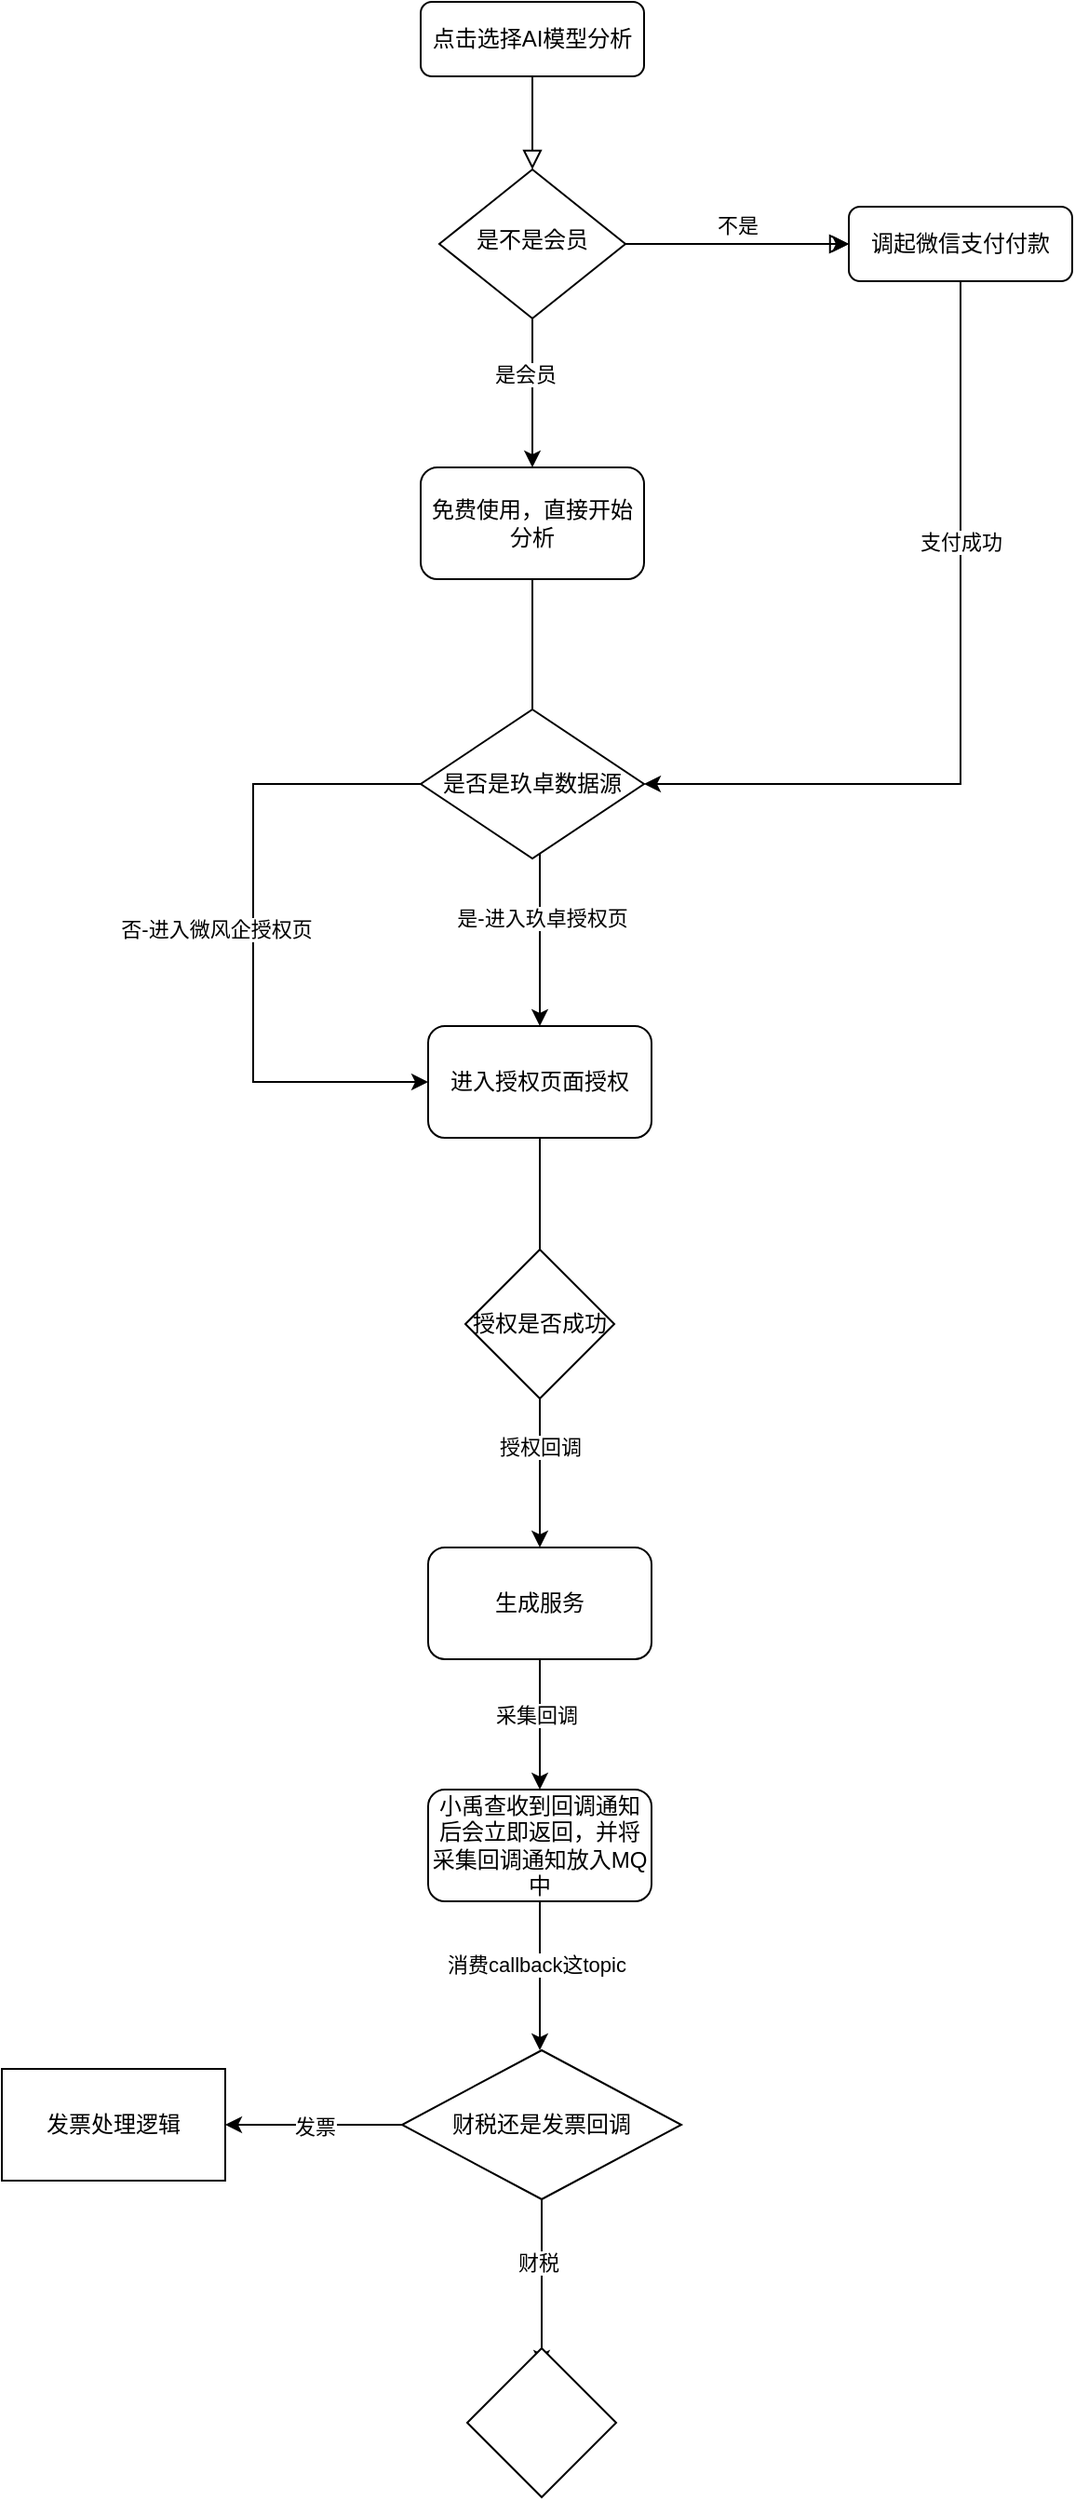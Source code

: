 <mxfile version="24.0.7" type="github">
  <diagram id="C5RBs43oDa-KdzZeNtuy" name="Page-1">
    <mxGraphModel dx="1434" dy="841" grid="1" gridSize="10" guides="1" tooltips="1" connect="1" arrows="1" fold="1" page="1" pageScale="1" pageWidth="827" pageHeight="1169" math="0" shadow="0">
      <root>
        <mxCell id="WIyWlLk6GJQsqaUBKTNV-0" />
        <mxCell id="WIyWlLk6GJQsqaUBKTNV-1" parent="WIyWlLk6GJQsqaUBKTNV-0" />
        <mxCell id="WIyWlLk6GJQsqaUBKTNV-2" value="" style="rounded=0;html=1;jettySize=auto;orthogonalLoop=1;fontSize=11;endArrow=block;endFill=0;endSize=8;strokeWidth=1;shadow=0;labelBackgroundColor=none;edgeStyle=orthogonalEdgeStyle;" parent="WIyWlLk6GJQsqaUBKTNV-1" source="WIyWlLk6GJQsqaUBKTNV-3" target="WIyWlLk6GJQsqaUBKTNV-6" edge="1">
          <mxGeometry relative="1" as="geometry" />
        </mxCell>
        <mxCell id="WIyWlLk6GJQsqaUBKTNV-3" value="点击选择AI模型分析" style="rounded=1;whiteSpace=wrap;html=1;fontSize=12;glass=0;strokeWidth=1;shadow=0;" parent="WIyWlLk6GJQsqaUBKTNV-1" vertex="1">
          <mxGeometry x="290" y="30" width="120" height="40" as="geometry" />
        </mxCell>
        <mxCell id="WIyWlLk6GJQsqaUBKTNV-5" value="不是" style="edgeStyle=orthogonalEdgeStyle;rounded=0;html=1;jettySize=auto;orthogonalLoop=1;fontSize=11;endArrow=block;endFill=0;endSize=8;strokeWidth=1;shadow=0;labelBackgroundColor=none;" parent="WIyWlLk6GJQsqaUBKTNV-1" source="WIyWlLk6GJQsqaUBKTNV-6" target="WIyWlLk6GJQsqaUBKTNV-7" edge="1">
          <mxGeometry y="10" relative="1" as="geometry">
            <mxPoint as="offset" />
          </mxGeometry>
        </mxCell>
        <mxCell id="zftXcXtOyWCV9swfXEnX-1" value="" style="edgeStyle=orthogonalEdgeStyle;rounded=0;orthogonalLoop=1;jettySize=auto;html=1;" edge="1" parent="WIyWlLk6GJQsqaUBKTNV-1" source="WIyWlLk6GJQsqaUBKTNV-6" target="WIyWlLk6GJQsqaUBKTNV-7">
          <mxGeometry relative="1" as="geometry" />
        </mxCell>
        <mxCell id="zftXcXtOyWCV9swfXEnX-5" value="" style="edgeStyle=orthogonalEdgeStyle;rounded=0;orthogonalLoop=1;jettySize=auto;html=1;" edge="1" parent="WIyWlLk6GJQsqaUBKTNV-1" source="WIyWlLk6GJQsqaUBKTNV-6" target="zftXcXtOyWCV9swfXEnX-4">
          <mxGeometry relative="1" as="geometry" />
        </mxCell>
        <mxCell id="zftXcXtOyWCV9swfXEnX-6" value="是会员" style="edgeLabel;html=1;align=center;verticalAlign=middle;resizable=0;points=[];" vertex="1" connectable="0" parent="zftXcXtOyWCV9swfXEnX-5">
          <mxGeometry x="-0.244" y="-4" relative="1" as="geometry">
            <mxPoint as="offset" />
          </mxGeometry>
        </mxCell>
        <mxCell id="WIyWlLk6GJQsqaUBKTNV-6" value="是不是会员" style="rhombus;whiteSpace=wrap;html=1;shadow=0;fontFamily=Helvetica;fontSize=12;align=center;strokeWidth=1;spacing=6;spacingTop=-4;" parent="WIyWlLk6GJQsqaUBKTNV-1" vertex="1">
          <mxGeometry x="300" y="120" width="100" height="80" as="geometry" />
        </mxCell>
        <mxCell id="zftXcXtOyWCV9swfXEnX-10" style="edgeStyle=orthogonalEdgeStyle;rounded=0;orthogonalLoop=1;jettySize=auto;html=1;exitX=0.5;exitY=1;exitDx=0;exitDy=0;entryX=1;entryY=0.5;entryDx=0;entryDy=0;" edge="1" parent="WIyWlLk6GJQsqaUBKTNV-1" source="WIyWlLk6GJQsqaUBKTNV-7" target="zftXcXtOyWCV9swfXEnX-15">
          <mxGeometry relative="1" as="geometry" />
        </mxCell>
        <mxCell id="zftXcXtOyWCV9swfXEnX-11" value="支付成功" style="edgeLabel;html=1;align=center;verticalAlign=middle;resizable=0;points=[];" vertex="1" connectable="0" parent="zftXcXtOyWCV9swfXEnX-10">
          <mxGeometry x="-0.582" y="-1" relative="1" as="geometry">
            <mxPoint x="1" y="48" as="offset" />
          </mxGeometry>
        </mxCell>
        <mxCell id="WIyWlLk6GJQsqaUBKTNV-7" value="调起微信支付付款" style="rounded=1;whiteSpace=wrap;html=1;fontSize=12;glass=0;strokeWidth=1;shadow=0;" parent="WIyWlLk6GJQsqaUBKTNV-1" vertex="1">
          <mxGeometry x="520" y="140" width="120" height="40" as="geometry" />
        </mxCell>
        <mxCell id="zftXcXtOyWCV9swfXEnX-8" value="" style="edgeStyle=orthogonalEdgeStyle;rounded=0;orthogonalLoop=1;jettySize=auto;html=1;" edge="1" parent="WIyWlLk6GJQsqaUBKTNV-1" source="zftXcXtOyWCV9swfXEnX-4" target="zftXcXtOyWCV9swfXEnX-7">
          <mxGeometry relative="1" as="geometry" />
        </mxCell>
        <mxCell id="zftXcXtOyWCV9swfXEnX-17" value="是-进入玖卓授权页" style="edgeLabel;html=1;align=center;verticalAlign=middle;resizable=0;points=[];" vertex="1" connectable="0" parent="zftXcXtOyWCV9swfXEnX-8">
          <mxGeometry x="0.525" y="1" relative="1" as="geometry">
            <mxPoint as="offset" />
          </mxGeometry>
        </mxCell>
        <mxCell id="zftXcXtOyWCV9swfXEnX-4" value="免费使用，直接开始分析" style="rounded=1;whiteSpace=wrap;html=1;" vertex="1" parent="WIyWlLk6GJQsqaUBKTNV-1">
          <mxGeometry x="290" y="280" width="120" height="60" as="geometry" />
        </mxCell>
        <mxCell id="zftXcXtOyWCV9swfXEnX-21" value="" style="edgeStyle=orthogonalEdgeStyle;rounded=0;orthogonalLoop=1;jettySize=auto;html=1;" edge="1" parent="WIyWlLk6GJQsqaUBKTNV-1" source="zftXcXtOyWCV9swfXEnX-7">
          <mxGeometry relative="1" as="geometry">
            <mxPoint x="354" y="720" as="targetPoint" />
          </mxGeometry>
        </mxCell>
        <mxCell id="zftXcXtOyWCV9swfXEnX-7" value="进入授权页面授权" style="rounded=1;whiteSpace=wrap;html=1;" vertex="1" parent="WIyWlLk6GJQsqaUBKTNV-1">
          <mxGeometry x="294" y="580" width="120" height="60" as="geometry" />
        </mxCell>
        <mxCell id="zftXcXtOyWCV9swfXEnX-18" style="edgeStyle=orthogonalEdgeStyle;rounded=0;orthogonalLoop=1;jettySize=auto;html=1;exitX=0;exitY=0.5;exitDx=0;exitDy=0;entryX=0;entryY=0.5;entryDx=0;entryDy=0;" edge="1" parent="WIyWlLk6GJQsqaUBKTNV-1" source="zftXcXtOyWCV9swfXEnX-15" target="zftXcXtOyWCV9swfXEnX-7">
          <mxGeometry relative="1" as="geometry">
            <Array as="points">
              <mxPoint x="200" y="450" />
              <mxPoint x="200" y="610" />
            </Array>
          </mxGeometry>
        </mxCell>
        <mxCell id="zftXcXtOyWCV9swfXEnX-19" value="否-进入微风企授权页" style="edgeLabel;html=1;align=center;verticalAlign=middle;resizable=0;points=[];" vertex="1" connectable="0" parent="zftXcXtOyWCV9swfXEnX-18">
          <mxGeometry x="-0.324" y="-3" relative="1" as="geometry">
            <mxPoint x="-17" y="51" as="offset" />
          </mxGeometry>
        </mxCell>
        <mxCell id="zftXcXtOyWCV9swfXEnX-15" value="是否是玖卓数据源" style="rhombus;whiteSpace=wrap;html=1;" vertex="1" parent="WIyWlLk6GJQsqaUBKTNV-1">
          <mxGeometry x="290" y="410" width="120" height="80" as="geometry" />
        </mxCell>
        <mxCell id="zftXcXtOyWCV9swfXEnX-27" value="" style="edgeStyle=orthogonalEdgeStyle;rounded=0;orthogonalLoop=1;jettySize=auto;html=1;" edge="1" parent="WIyWlLk6GJQsqaUBKTNV-1" source="zftXcXtOyWCV9swfXEnX-23" target="zftXcXtOyWCV9swfXEnX-26">
          <mxGeometry relative="1" as="geometry" />
        </mxCell>
        <mxCell id="zftXcXtOyWCV9swfXEnX-32" value="授权回调" style="edgeLabel;html=1;align=center;verticalAlign=middle;resizable=0;points=[];" vertex="1" connectable="0" parent="zftXcXtOyWCV9swfXEnX-27">
          <mxGeometry x="-0.4" y="1" relative="1" as="geometry">
            <mxPoint x="-1" y="2" as="offset" />
          </mxGeometry>
        </mxCell>
        <mxCell id="zftXcXtOyWCV9swfXEnX-23" value="授权是否成功" style="rhombus;whiteSpace=wrap;html=1;" vertex="1" parent="WIyWlLk6GJQsqaUBKTNV-1">
          <mxGeometry x="314" y="700" width="80" height="80" as="geometry" />
        </mxCell>
        <mxCell id="zftXcXtOyWCV9swfXEnX-30" value="" style="edgeStyle=orthogonalEdgeStyle;rounded=0;orthogonalLoop=1;jettySize=auto;html=1;" edge="1" parent="WIyWlLk6GJQsqaUBKTNV-1" source="zftXcXtOyWCV9swfXEnX-26" target="zftXcXtOyWCV9swfXEnX-29">
          <mxGeometry relative="1" as="geometry" />
        </mxCell>
        <mxCell id="zftXcXtOyWCV9swfXEnX-33" value="采集回调" style="edgeLabel;html=1;align=center;verticalAlign=middle;resizable=0;points=[];" vertex="1" connectable="0" parent="zftXcXtOyWCV9swfXEnX-30">
          <mxGeometry x="-0.143" y="-2" relative="1" as="geometry">
            <mxPoint as="offset" />
          </mxGeometry>
        </mxCell>
        <mxCell id="zftXcXtOyWCV9swfXEnX-26" value="生成服务" style="rounded=1;whiteSpace=wrap;html=1;" vertex="1" parent="WIyWlLk6GJQsqaUBKTNV-1">
          <mxGeometry x="294" y="860" width="120" height="60" as="geometry" />
        </mxCell>
        <mxCell id="zftXcXtOyWCV9swfXEnX-37" value="" style="edgeStyle=orthogonalEdgeStyle;rounded=0;orthogonalLoop=1;jettySize=auto;html=1;" edge="1" parent="WIyWlLk6GJQsqaUBKTNV-1" source="zftXcXtOyWCV9swfXEnX-29">
          <mxGeometry relative="1" as="geometry">
            <mxPoint x="354" y="1130" as="targetPoint" />
          </mxGeometry>
        </mxCell>
        <mxCell id="zftXcXtOyWCV9swfXEnX-38" value="消费callback这topic" style="edgeLabel;html=1;align=center;verticalAlign=middle;resizable=0;points=[];" vertex="1" connectable="0" parent="zftXcXtOyWCV9swfXEnX-37">
          <mxGeometry x="-0.15" y="-2" relative="1" as="geometry">
            <mxPoint as="offset" />
          </mxGeometry>
        </mxCell>
        <mxCell id="zftXcXtOyWCV9swfXEnX-29" value="小禹查收到回调通知后会立即返回，并将采集回调通知放入MQ中" style="rounded=1;whiteSpace=wrap;html=1;" vertex="1" parent="WIyWlLk6GJQsqaUBKTNV-1">
          <mxGeometry x="294" y="990" width="120" height="60" as="geometry" />
        </mxCell>
        <mxCell id="zftXcXtOyWCV9swfXEnX-41" value="" style="edgeStyle=orthogonalEdgeStyle;rounded=0;orthogonalLoop=1;jettySize=auto;html=1;" edge="1" parent="WIyWlLk6GJQsqaUBKTNV-1" source="zftXcXtOyWCV9swfXEnX-39">
          <mxGeometry relative="1" as="geometry">
            <mxPoint x="355" y="1300" as="targetPoint" />
          </mxGeometry>
        </mxCell>
        <mxCell id="zftXcXtOyWCV9swfXEnX-42" value="财税" style="edgeLabel;html=1;align=center;verticalAlign=middle;resizable=0;points=[];" vertex="1" connectable="0" parent="zftXcXtOyWCV9swfXEnX-41">
          <mxGeometry x="-0.244" y="-2" relative="1" as="geometry">
            <mxPoint as="offset" />
          </mxGeometry>
        </mxCell>
        <mxCell id="zftXcXtOyWCV9swfXEnX-44" value="" style="edgeStyle=orthogonalEdgeStyle;rounded=0;orthogonalLoop=1;jettySize=auto;html=1;" edge="1" parent="WIyWlLk6GJQsqaUBKTNV-1" source="zftXcXtOyWCV9swfXEnX-39" target="zftXcXtOyWCV9swfXEnX-43">
          <mxGeometry relative="1" as="geometry" />
        </mxCell>
        <mxCell id="zftXcXtOyWCV9swfXEnX-45" value="发票" style="edgeLabel;html=1;align=center;verticalAlign=middle;resizable=0;points=[];" vertex="1" connectable="0" parent="zftXcXtOyWCV9swfXEnX-44">
          <mxGeometry x="-0.011" y="1" relative="1" as="geometry">
            <mxPoint as="offset" />
          </mxGeometry>
        </mxCell>
        <mxCell id="zftXcXtOyWCV9swfXEnX-39" value="财税还是发票回调" style="rhombus;whiteSpace=wrap;html=1;" vertex="1" parent="WIyWlLk6GJQsqaUBKTNV-1">
          <mxGeometry x="280" y="1130" width="150" height="80" as="geometry" />
        </mxCell>
        <mxCell id="zftXcXtOyWCV9swfXEnX-43" value="发票处理逻辑" style="whiteSpace=wrap;html=1;" vertex="1" parent="WIyWlLk6GJQsqaUBKTNV-1">
          <mxGeometry x="65" y="1140" width="120" height="60" as="geometry" />
        </mxCell>
        <mxCell id="zftXcXtOyWCV9swfXEnX-46" value="" style="rhombus;whiteSpace=wrap;html=1;" vertex="1" parent="WIyWlLk6GJQsqaUBKTNV-1">
          <mxGeometry x="315" y="1290" width="80" height="80" as="geometry" />
        </mxCell>
      </root>
    </mxGraphModel>
  </diagram>
</mxfile>
